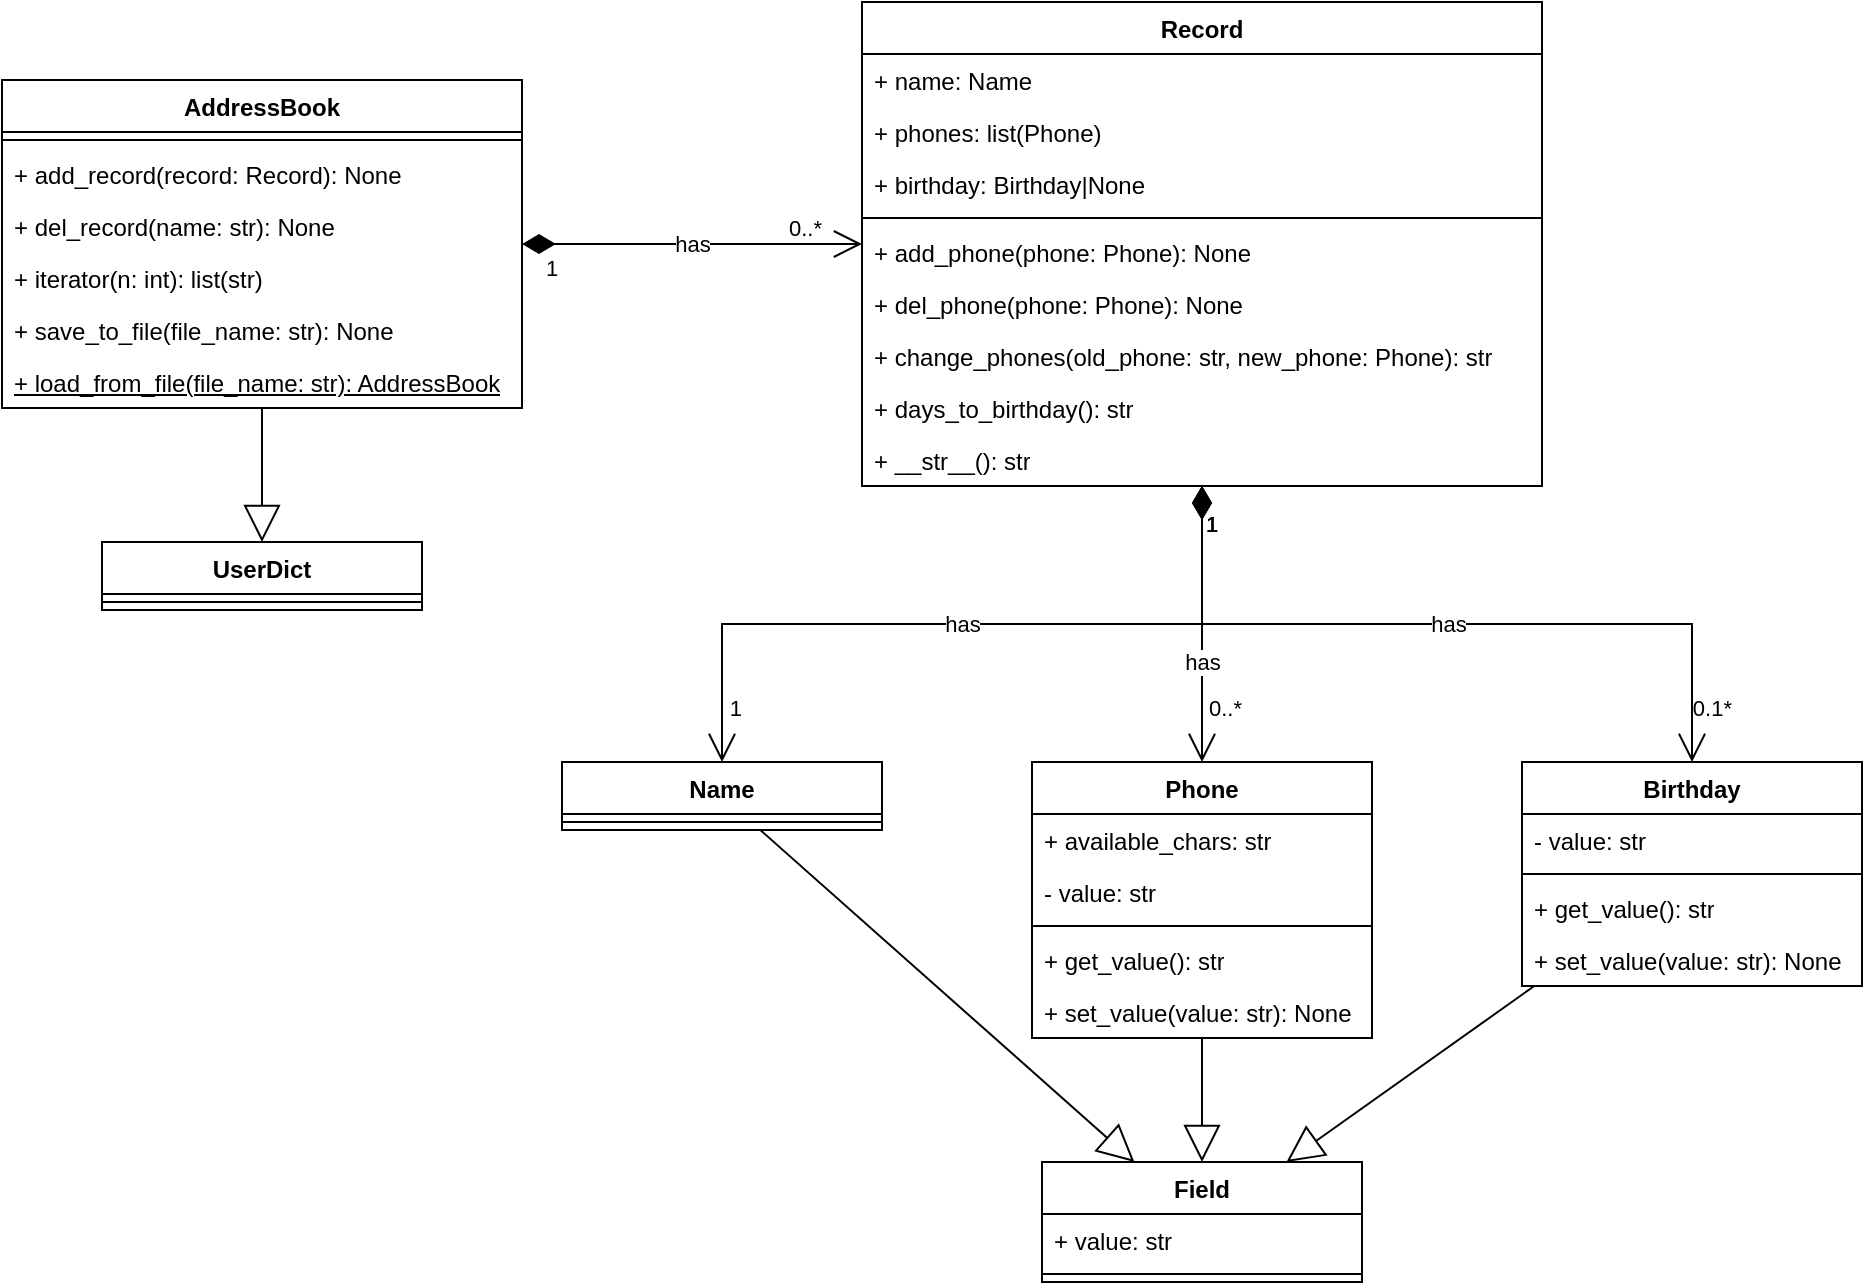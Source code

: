 <mxfile version="22.0.5" type="device">
  <diagram id="MLY9zQcQeznJeBieWLt6" name="Page-1">
    <mxGraphModel dx="1290" dy="396" grid="1" gridSize="10" guides="1" tooltips="1" connect="1" arrows="1" fold="1" page="0" pageScale="1" pageWidth="827" pageHeight="1169" math="0" shadow="0">
      <root>
        <mxCell id="0" />
        <mxCell id="1" parent="0" />
        <mxCell id="rEuk2GOuerRFUUUnlt7V-50" value="UserDict" style="swimlane;fontStyle=1;align=center;verticalAlign=top;childLayout=stackLayout;horizontal=1;startSize=26;horizontalStack=0;resizeParent=1;resizeParentMax=0;resizeLast=0;collapsible=1;marginBottom=0;whiteSpace=wrap;html=1;" vertex="1" parent="1">
          <mxGeometry x="-230" y="490" width="160" height="34" as="geometry">
            <mxRectangle x="200" y="-90" width="90" height="30" as="alternateBounds" />
          </mxGeometry>
        </mxCell>
        <mxCell id="rEuk2GOuerRFUUUnlt7V-52" value="" style="line;strokeWidth=1;fillColor=none;align=left;verticalAlign=middle;spacingTop=-1;spacingLeft=3;spacingRight=3;rotatable=0;labelPosition=right;points=[];portConstraint=eastwest;strokeColor=inherit;" vertex="1" parent="rEuk2GOuerRFUUUnlt7V-50">
          <mxGeometry y="26" width="160" height="8" as="geometry" />
        </mxCell>
        <mxCell id="rEuk2GOuerRFUUUnlt7V-58" value="AddressBook" style="swimlane;fontStyle=1;align=center;verticalAlign=top;childLayout=stackLayout;horizontal=1;startSize=26;horizontalStack=0;resizeParent=1;resizeParentMax=0;resizeLast=0;collapsible=1;marginBottom=0;whiteSpace=wrap;html=1;" vertex="1" parent="1">
          <mxGeometry x="-280" y="259" width="260" height="164" as="geometry">
            <mxRectangle x="190" y="-10" width="120" height="30" as="alternateBounds" />
          </mxGeometry>
        </mxCell>
        <mxCell id="rEuk2GOuerRFUUUnlt7V-60" value="" style="line;strokeWidth=1;fillColor=none;align=left;verticalAlign=middle;spacingTop=-1;spacingLeft=3;spacingRight=3;rotatable=0;labelPosition=right;points=[];portConstraint=eastwest;strokeColor=inherit;" vertex="1" parent="rEuk2GOuerRFUUUnlt7V-58">
          <mxGeometry y="26" width="260" height="8" as="geometry" />
        </mxCell>
        <mxCell id="rEuk2GOuerRFUUUnlt7V-61" value="+ add_record(record: Record): None" style="text;strokeColor=none;fillColor=none;align=left;verticalAlign=top;spacingLeft=4;spacingRight=4;overflow=hidden;rotatable=0;points=[[0,0.5],[1,0.5]];portConstraint=eastwest;whiteSpace=wrap;html=1;" vertex="1" parent="rEuk2GOuerRFUUUnlt7V-58">
          <mxGeometry y="34" width="260" height="26" as="geometry" />
        </mxCell>
        <mxCell id="rEuk2GOuerRFUUUnlt7V-82" value="+ del_record(name: str): None" style="text;strokeColor=none;fillColor=none;align=left;verticalAlign=top;spacingLeft=4;spacingRight=4;overflow=hidden;rotatable=0;points=[[0,0.5],[1,0.5]];portConstraint=eastwest;whiteSpace=wrap;html=1;" vertex="1" parent="rEuk2GOuerRFUUUnlt7V-58">
          <mxGeometry y="60" width="260" height="26" as="geometry" />
        </mxCell>
        <mxCell id="rEuk2GOuerRFUUUnlt7V-83" value="+ iterator(n: int): list(str)" style="text;strokeColor=none;fillColor=none;align=left;verticalAlign=top;spacingLeft=4;spacingRight=4;overflow=hidden;rotatable=0;points=[[0,0.5],[1,0.5]];portConstraint=eastwest;whiteSpace=wrap;html=1;" vertex="1" parent="rEuk2GOuerRFUUUnlt7V-58">
          <mxGeometry y="86" width="260" height="26" as="geometry" />
        </mxCell>
        <mxCell id="rEuk2GOuerRFUUUnlt7V-84" value="+ save_to_file(file_name: str): None" style="text;strokeColor=none;fillColor=none;align=left;verticalAlign=top;spacingLeft=4;spacingRight=4;overflow=hidden;rotatable=0;points=[[0,0.5],[1,0.5]];portConstraint=eastwest;whiteSpace=wrap;html=1;" vertex="1" parent="rEuk2GOuerRFUUUnlt7V-58">
          <mxGeometry y="112" width="260" height="26" as="geometry" />
        </mxCell>
        <mxCell id="rEuk2GOuerRFUUUnlt7V-85" value="&lt;u&gt;+ load_from_file(file_name: str): AddressBook&lt;/u&gt;" style="text;strokeColor=none;fillColor=none;align=left;verticalAlign=top;spacingLeft=4;spacingRight=4;overflow=hidden;rotatable=0;points=[[0,0.5],[1,0.5]];portConstraint=eastwest;whiteSpace=wrap;html=1;" vertex="1" parent="rEuk2GOuerRFUUUnlt7V-58">
          <mxGeometry y="138" width="260" height="26" as="geometry" />
        </mxCell>
        <mxCell id="rEuk2GOuerRFUUUnlt7V-62" value="Record" style="swimlane;fontStyle=1;align=center;verticalAlign=top;childLayout=stackLayout;horizontal=1;startSize=26;horizontalStack=0;resizeParent=1;resizeParentMax=0;resizeLast=0;collapsible=1;marginBottom=0;whiteSpace=wrap;html=1;" vertex="1" parent="1">
          <mxGeometry x="150" y="220" width="340" height="242" as="geometry" />
        </mxCell>
        <mxCell id="rEuk2GOuerRFUUUnlt7V-63" value="+ name: Name" style="text;strokeColor=none;fillColor=none;align=left;verticalAlign=top;spacingLeft=4;spacingRight=4;overflow=hidden;rotatable=0;points=[[0,0.5],[1,0.5]];portConstraint=eastwest;whiteSpace=wrap;html=1;" vertex="1" parent="rEuk2GOuerRFUUUnlt7V-62">
          <mxGeometry y="26" width="340" height="26" as="geometry" />
        </mxCell>
        <mxCell id="rEuk2GOuerRFUUUnlt7V-87" value="+ phones: list(Phone)" style="text;strokeColor=none;fillColor=none;align=left;verticalAlign=top;spacingLeft=4;spacingRight=4;overflow=hidden;rotatable=0;points=[[0,0.5],[1,0.5]];portConstraint=eastwest;whiteSpace=wrap;html=1;" vertex="1" parent="rEuk2GOuerRFUUUnlt7V-62">
          <mxGeometry y="52" width="340" height="26" as="geometry" />
        </mxCell>
        <mxCell id="rEuk2GOuerRFUUUnlt7V-88" value="+ birthday: Birthday|None" style="text;strokeColor=none;fillColor=none;align=left;verticalAlign=top;spacingLeft=4;spacingRight=4;overflow=hidden;rotatable=0;points=[[0,0.5],[1,0.5]];portConstraint=eastwest;whiteSpace=wrap;html=1;" vertex="1" parent="rEuk2GOuerRFUUUnlt7V-62">
          <mxGeometry y="78" width="340" height="26" as="geometry" />
        </mxCell>
        <mxCell id="rEuk2GOuerRFUUUnlt7V-64" value="" style="line;strokeWidth=1;fillColor=none;align=left;verticalAlign=middle;spacingTop=-1;spacingLeft=3;spacingRight=3;rotatable=0;labelPosition=right;points=[];portConstraint=eastwest;strokeColor=inherit;" vertex="1" parent="rEuk2GOuerRFUUUnlt7V-62">
          <mxGeometry y="104" width="340" height="8" as="geometry" />
        </mxCell>
        <mxCell id="rEuk2GOuerRFUUUnlt7V-65" value="+ add_phone(phone: Phone): None" style="text;strokeColor=none;fillColor=none;align=left;verticalAlign=top;spacingLeft=4;spacingRight=4;overflow=hidden;rotatable=0;points=[[0,0.5],[1,0.5]];portConstraint=eastwest;whiteSpace=wrap;html=1;" vertex="1" parent="rEuk2GOuerRFUUUnlt7V-62">
          <mxGeometry y="112" width="340" height="26" as="geometry" />
        </mxCell>
        <mxCell id="rEuk2GOuerRFUUUnlt7V-89" value="+ del_phone(phone: Phone): None" style="text;strokeColor=none;fillColor=none;align=left;verticalAlign=top;spacingLeft=4;spacingRight=4;overflow=hidden;rotatable=0;points=[[0,0.5],[1,0.5]];portConstraint=eastwest;whiteSpace=wrap;html=1;" vertex="1" parent="rEuk2GOuerRFUUUnlt7V-62">
          <mxGeometry y="138" width="340" height="26" as="geometry" />
        </mxCell>
        <mxCell id="rEuk2GOuerRFUUUnlt7V-90" value="+ change_phones(old_phone: str, new_phone: Phone): str" style="text;strokeColor=none;fillColor=none;align=left;verticalAlign=top;spacingLeft=4;spacingRight=4;overflow=hidden;rotatable=0;points=[[0,0.5],[1,0.5]];portConstraint=eastwest;whiteSpace=wrap;html=1;" vertex="1" parent="rEuk2GOuerRFUUUnlt7V-62">
          <mxGeometry y="164" width="340" height="26" as="geometry" />
        </mxCell>
        <mxCell id="rEuk2GOuerRFUUUnlt7V-91" value="+ days_to_birthday(): str" style="text;strokeColor=none;fillColor=none;align=left;verticalAlign=top;spacingLeft=4;spacingRight=4;overflow=hidden;rotatable=0;points=[[0,0.5],[1,0.5]];portConstraint=eastwest;whiteSpace=wrap;html=1;" vertex="1" parent="rEuk2GOuerRFUUUnlt7V-62">
          <mxGeometry y="190" width="340" height="26" as="geometry" />
        </mxCell>
        <mxCell id="rEuk2GOuerRFUUUnlt7V-92" value="+ __str__(): str" style="text;strokeColor=none;fillColor=none;align=left;verticalAlign=top;spacingLeft=4;spacingRight=4;overflow=hidden;rotatable=0;points=[[0,0.5],[1,0.5]];portConstraint=eastwest;whiteSpace=wrap;html=1;" vertex="1" parent="rEuk2GOuerRFUUUnlt7V-62">
          <mxGeometry y="216" width="340" height="26" as="geometry" />
        </mxCell>
        <mxCell id="rEuk2GOuerRFUUUnlt7V-66" value="Name" style="swimlane;fontStyle=1;align=center;verticalAlign=top;childLayout=stackLayout;horizontal=1;startSize=26;horizontalStack=0;resizeParent=1;resizeParentMax=0;resizeLast=0;collapsible=1;marginBottom=0;whiteSpace=wrap;html=1;" vertex="1" parent="1">
          <mxGeometry y="600" width="160" height="34" as="geometry" />
        </mxCell>
        <mxCell id="rEuk2GOuerRFUUUnlt7V-68" value="" style="line;strokeWidth=1;fillColor=none;align=left;verticalAlign=middle;spacingTop=-1;spacingLeft=3;spacingRight=3;rotatable=0;labelPosition=right;points=[];portConstraint=eastwest;strokeColor=inherit;" vertex="1" parent="rEuk2GOuerRFUUUnlt7V-66">
          <mxGeometry y="26" width="160" height="8" as="geometry" />
        </mxCell>
        <mxCell id="rEuk2GOuerRFUUUnlt7V-70" value="Phone" style="swimlane;fontStyle=1;align=center;verticalAlign=top;childLayout=stackLayout;horizontal=1;startSize=26;horizontalStack=0;resizeParent=1;resizeParentMax=0;resizeLast=0;collapsible=1;marginBottom=0;whiteSpace=wrap;html=1;" vertex="1" parent="1">
          <mxGeometry x="235" y="600" width="170" height="138" as="geometry" />
        </mxCell>
        <mxCell id="rEuk2GOuerRFUUUnlt7V-71" value="+ available_chars: str" style="text;strokeColor=none;fillColor=none;align=left;verticalAlign=top;spacingLeft=4;spacingRight=4;overflow=hidden;rotatable=0;points=[[0,0.5],[1,0.5]];portConstraint=eastwest;whiteSpace=wrap;html=1;" vertex="1" parent="rEuk2GOuerRFUUUnlt7V-70">
          <mxGeometry y="26" width="170" height="26" as="geometry" />
        </mxCell>
        <mxCell id="rEuk2GOuerRFUUUnlt7V-102" value="- value: str" style="text;strokeColor=none;fillColor=none;align=left;verticalAlign=top;spacingLeft=4;spacingRight=4;overflow=hidden;rotatable=0;points=[[0,0.5],[1,0.5]];portConstraint=eastwest;whiteSpace=wrap;html=1;" vertex="1" parent="rEuk2GOuerRFUUUnlt7V-70">
          <mxGeometry y="52" width="170" height="26" as="geometry" />
        </mxCell>
        <mxCell id="rEuk2GOuerRFUUUnlt7V-72" value="" style="line;strokeWidth=1;fillColor=none;align=left;verticalAlign=middle;spacingTop=-1;spacingLeft=3;spacingRight=3;rotatable=0;labelPosition=right;points=[];portConstraint=eastwest;strokeColor=inherit;" vertex="1" parent="rEuk2GOuerRFUUUnlt7V-70">
          <mxGeometry y="78" width="170" height="8" as="geometry" />
        </mxCell>
        <mxCell id="rEuk2GOuerRFUUUnlt7V-73" value="+ get_value(): str" style="text;strokeColor=none;fillColor=none;align=left;verticalAlign=top;spacingLeft=4;spacingRight=4;overflow=hidden;rotatable=0;points=[[0,0.5],[1,0.5]];portConstraint=eastwest;whiteSpace=wrap;html=1;" vertex="1" parent="rEuk2GOuerRFUUUnlt7V-70">
          <mxGeometry y="86" width="170" height="26" as="geometry" />
        </mxCell>
        <mxCell id="rEuk2GOuerRFUUUnlt7V-108" value="+ set_value(value: str): None" style="text;strokeColor=none;fillColor=none;align=left;verticalAlign=top;spacingLeft=4;spacingRight=4;overflow=hidden;rotatable=0;points=[[0,0.5],[1,0.5]];portConstraint=eastwest;whiteSpace=wrap;html=1;" vertex="1" parent="rEuk2GOuerRFUUUnlt7V-70">
          <mxGeometry y="112" width="170" height="26" as="geometry" />
        </mxCell>
        <mxCell id="rEuk2GOuerRFUUUnlt7V-74" value="Birthday" style="swimlane;fontStyle=1;align=center;verticalAlign=top;childLayout=stackLayout;horizontal=1;startSize=26;horizontalStack=0;resizeParent=1;resizeParentMax=0;resizeLast=0;collapsible=1;marginBottom=0;whiteSpace=wrap;html=1;" vertex="1" parent="1">
          <mxGeometry x="480" y="600" width="170" height="112" as="geometry" />
        </mxCell>
        <mxCell id="rEuk2GOuerRFUUUnlt7V-75" value="- value: str" style="text;strokeColor=none;fillColor=none;align=left;verticalAlign=top;spacingLeft=4;spacingRight=4;overflow=hidden;rotatable=0;points=[[0,0.5],[1,0.5]];portConstraint=eastwest;whiteSpace=wrap;html=1;" vertex="1" parent="rEuk2GOuerRFUUUnlt7V-74">
          <mxGeometry y="26" width="170" height="26" as="geometry" />
        </mxCell>
        <mxCell id="rEuk2GOuerRFUUUnlt7V-76" value="" style="line;strokeWidth=1;fillColor=none;align=left;verticalAlign=middle;spacingTop=-1;spacingLeft=3;spacingRight=3;rotatable=0;labelPosition=right;points=[];portConstraint=eastwest;strokeColor=inherit;" vertex="1" parent="rEuk2GOuerRFUUUnlt7V-74">
          <mxGeometry y="52" width="170" height="8" as="geometry" />
        </mxCell>
        <mxCell id="rEuk2GOuerRFUUUnlt7V-109" value="+ get_value(): str" style="text;strokeColor=none;fillColor=none;align=left;verticalAlign=top;spacingLeft=4;spacingRight=4;overflow=hidden;rotatable=0;points=[[0,0.5],[1,0.5]];portConstraint=eastwest;whiteSpace=wrap;html=1;" vertex="1" parent="rEuk2GOuerRFUUUnlt7V-74">
          <mxGeometry y="60" width="170" height="26" as="geometry" />
        </mxCell>
        <mxCell id="rEuk2GOuerRFUUUnlt7V-110" value="+ set_value(value: str): None" style="text;strokeColor=none;fillColor=none;align=left;verticalAlign=top;spacingLeft=4;spacingRight=4;overflow=hidden;rotatable=0;points=[[0,0.5],[1,0.5]];portConstraint=eastwest;whiteSpace=wrap;html=1;" vertex="1" parent="rEuk2GOuerRFUUUnlt7V-74">
          <mxGeometry y="86" width="170" height="26" as="geometry" />
        </mxCell>
        <mxCell id="rEuk2GOuerRFUUUnlt7V-78" value="Field" style="swimlane;fontStyle=1;align=center;verticalAlign=top;childLayout=stackLayout;horizontal=1;startSize=26;horizontalStack=0;resizeParent=1;resizeParentMax=0;resizeLast=0;collapsible=1;marginBottom=0;whiteSpace=wrap;html=1;" vertex="1" parent="1">
          <mxGeometry x="240" y="800" width="160" height="60" as="geometry" />
        </mxCell>
        <mxCell id="rEuk2GOuerRFUUUnlt7V-79" value="+ value: str" style="text;strokeColor=none;fillColor=none;align=left;verticalAlign=top;spacingLeft=4;spacingRight=4;overflow=hidden;rotatable=0;points=[[0,0.5],[1,0.5]];portConstraint=eastwest;whiteSpace=wrap;html=1;" vertex="1" parent="rEuk2GOuerRFUUUnlt7V-78">
          <mxGeometry y="26" width="160" height="26" as="geometry" />
        </mxCell>
        <mxCell id="rEuk2GOuerRFUUUnlt7V-80" value="" style="line;strokeWidth=1;fillColor=none;align=left;verticalAlign=middle;spacingTop=-1;spacingLeft=3;spacingRight=3;rotatable=0;labelPosition=right;points=[];portConstraint=eastwest;strokeColor=inherit;" vertex="1" parent="rEuk2GOuerRFUUUnlt7V-78">
          <mxGeometry y="52" width="160" height="8" as="geometry" />
        </mxCell>
        <mxCell id="rEuk2GOuerRFUUUnlt7V-111" value="" style="endArrow=block;endSize=16;endFill=0;html=1;rounded=0;" edge="1" parent="1" source="rEuk2GOuerRFUUUnlt7V-58" target="rEuk2GOuerRFUUUnlt7V-50">
          <mxGeometry width="160" relative="1" as="geometry">
            <mxPoint x="240" y="-80.0" as="sourcePoint" />
            <mxPoint x="400" y="-80.0" as="targetPoint" />
          </mxGeometry>
        </mxCell>
        <mxCell id="rEuk2GOuerRFUUUnlt7V-112" value="has" style="endArrow=open;html=1;endSize=12;startArrow=diamondThin;startSize=14;startFill=1;edgeStyle=orthogonalEdgeStyle;rounded=0;" edge="1" parent="1" source="rEuk2GOuerRFUUUnlt7V-58" target="rEuk2GOuerRFUUUnlt7V-62">
          <mxGeometry relative="1" as="geometry">
            <mxPoint x="-30" y="170" as="sourcePoint" />
            <mxPoint x="130" y="170" as="targetPoint" />
          </mxGeometry>
        </mxCell>
        <mxCell id="rEuk2GOuerRFUUUnlt7V-113" value="1" style="edgeLabel;resizable=0;html=1;align=left;verticalAlign=top;labelBackgroundColor=none;" connectable="0" vertex="1" parent="rEuk2GOuerRFUUUnlt7V-112">
          <mxGeometry x="-1" relative="1" as="geometry">
            <mxPoint x="10" y="-1" as="offset" />
          </mxGeometry>
        </mxCell>
        <mxCell id="rEuk2GOuerRFUUUnlt7V-114" value="0..*" style="edgeLabel;resizable=0;html=1;align=right;verticalAlign=top;labelBackgroundColor=none;" connectable="0" vertex="1" parent="rEuk2GOuerRFUUUnlt7V-112">
          <mxGeometry x="1" relative="1" as="geometry">
            <mxPoint x="-20" y="-21" as="offset" />
          </mxGeometry>
        </mxCell>
        <mxCell id="rEuk2GOuerRFUUUnlt7V-119" value="has" style="endArrow=open;html=1;endSize=12;startArrow=diamondThin;startSize=14;startFill=1;edgeStyle=orthogonalEdgeStyle;rounded=0;" edge="1" parent="1" source="rEuk2GOuerRFUUUnlt7V-62" target="rEuk2GOuerRFUUUnlt7V-66">
          <mxGeometry relative="1" as="geometry">
            <mxPoint x="-50" y="340" as="sourcePoint" />
            <mxPoint x="-50" y="496" as="targetPoint" />
          </mxGeometry>
        </mxCell>
        <mxCell id="rEuk2GOuerRFUUUnlt7V-120" value="1" style="edgeLabel;resizable=0;html=1;align=left;verticalAlign=top;labelBackgroundColor=none;" connectable="0" vertex="1" parent="rEuk2GOuerRFUUUnlt7V-119">
          <mxGeometry x="-1" relative="1" as="geometry">
            <mxPoint y="6" as="offset" />
          </mxGeometry>
        </mxCell>
        <mxCell id="rEuk2GOuerRFUUUnlt7V-121" value="1" style="edgeLabel;resizable=0;html=1;align=right;verticalAlign=top;labelBackgroundColor=none;" connectable="0" vertex="1" parent="rEuk2GOuerRFUUUnlt7V-119">
          <mxGeometry x="1" relative="1" as="geometry">
            <mxPoint x="10" y="-40" as="offset" />
          </mxGeometry>
        </mxCell>
        <mxCell id="rEuk2GOuerRFUUUnlt7V-122" value="has" style="endArrow=open;html=1;endSize=12;startArrow=diamondThin;startSize=14;startFill=1;edgeStyle=orthogonalEdgeStyle;rounded=0;" edge="1" parent="1" source="rEuk2GOuerRFUUUnlt7V-62" target="rEuk2GOuerRFUUUnlt7V-74">
          <mxGeometry relative="1" as="geometry">
            <mxPoint x="760" y="516" as="sourcePoint" />
            <mxPoint x="760" y="672" as="targetPoint" />
          </mxGeometry>
        </mxCell>
        <mxCell id="rEuk2GOuerRFUUUnlt7V-123" value="1" style="edgeLabel;resizable=0;html=1;align=left;verticalAlign=top;labelBackgroundColor=none;" connectable="0" vertex="1" parent="rEuk2GOuerRFUUUnlt7V-122">
          <mxGeometry x="-1" relative="1" as="geometry">
            <mxPoint y="6" as="offset" />
          </mxGeometry>
        </mxCell>
        <mxCell id="rEuk2GOuerRFUUUnlt7V-124" value="0.1*" style="edgeLabel;resizable=0;html=1;align=right;verticalAlign=top;labelBackgroundColor=none;" connectable="0" vertex="1" parent="rEuk2GOuerRFUUUnlt7V-122">
          <mxGeometry x="1" relative="1" as="geometry">
            <mxPoint x="20" y="-40" as="offset" />
          </mxGeometry>
        </mxCell>
        <mxCell id="rEuk2GOuerRFUUUnlt7V-125" value="has" style="endArrow=open;html=1;endSize=12;startArrow=diamondThin;startSize=14;startFill=1;edgeStyle=orthogonalEdgeStyle;rounded=0;" edge="1" parent="1" source="rEuk2GOuerRFUUUnlt7V-62" target="rEuk2GOuerRFUUUnlt7V-70">
          <mxGeometry x="0.275" relative="1" as="geometry">
            <mxPoint x="440" y="600" as="sourcePoint" />
            <mxPoint x="440" y="756" as="targetPoint" />
            <mxPoint as="offset" />
          </mxGeometry>
        </mxCell>
        <mxCell id="rEuk2GOuerRFUUUnlt7V-126" value="1" style="edgeLabel;resizable=0;html=1;align=left;verticalAlign=top;labelBackgroundColor=none;" connectable="0" vertex="1" parent="rEuk2GOuerRFUUUnlt7V-125">
          <mxGeometry x="-1" relative="1" as="geometry">
            <mxPoint y="6" as="offset" />
          </mxGeometry>
        </mxCell>
        <mxCell id="rEuk2GOuerRFUUUnlt7V-127" value="0..*" style="edgeLabel;resizable=0;html=1;align=right;verticalAlign=top;labelBackgroundColor=none;" connectable="0" vertex="1" parent="rEuk2GOuerRFUUUnlt7V-125">
          <mxGeometry x="1" relative="1" as="geometry">
            <mxPoint x="20" y="-40" as="offset" />
          </mxGeometry>
        </mxCell>
        <mxCell id="rEuk2GOuerRFUUUnlt7V-133" value="" style="endArrow=block;endSize=16;endFill=0;html=1;rounded=0;" edge="1" parent="1" source="rEuk2GOuerRFUUUnlt7V-66" target="rEuk2GOuerRFUUUnlt7V-78">
          <mxGeometry width="160" relative="1" as="geometry">
            <mxPoint x="20" y="750.0" as="sourcePoint" />
            <mxPoint x="180" y="750.0" as="targetPoint" />
          </mxGeometry>
        </mxCell>
        <mxCell id="rEuk2GOuerRFUUUnlt7V-136" value="" style="endArrow=block;endSize=16;endFill=0;html=1;rounded=0;" edge="1" parent="1" source="rEuk2GOuerRFUUUnlt7V-70" target="rEuk2GOuerRFUUUnlt7V-78">
          <mxGeometry width="160" relative="1" as="geometry">
            <mxPoint x="235" y="930.0" as="sourcePoint" />
            <mxPoint x="395" y="930.0" as="targetPoint" />
          </mxGeometry>
        </mxCell>
        <mxCell id="rEuk2GOuerRFUUUnlt7V-137" value="" style="endArrow=block;endSize=16;endFill=0;html=1;rounded=0;" edge="1" parent="1" source="rEuk2GOuerRFUUUnlt7V-74" target="rEuk2GOuerRFUUUnlt7V-78">
          <mxGeometry width="160" relative="1" as="geometry">
            <mxPoint x="450" y="810.0" as="sourcePoint" />
            <mxPoint x="610" y="810.0" as="targetPoint" />
          </mxGeometry>
        </mxCell>
      </root>
    </mxGraphModel>
  </diagram>
</mxfile>
